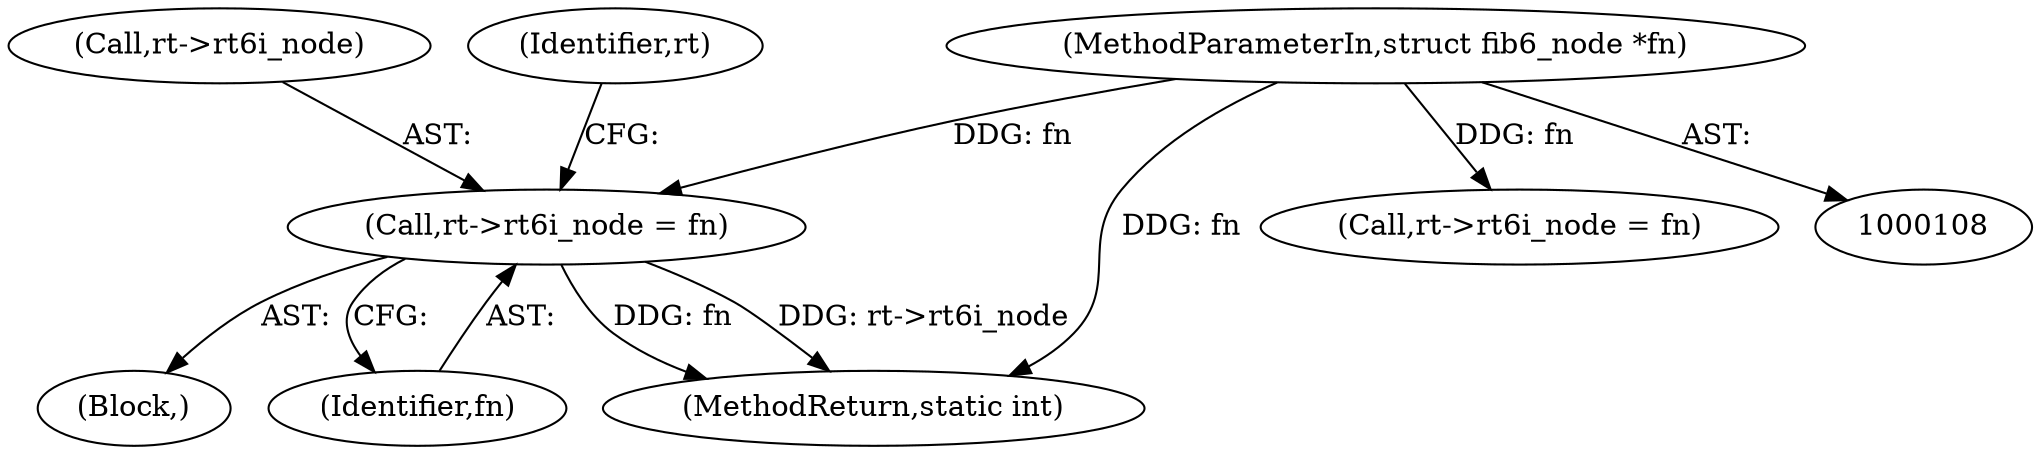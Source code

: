 digraph "0_linux_307f2fb95e9b96b3577916e73d92e104f8f26494@pointer" {
"1000477" [label="(Call,rt->rt6i_node = fn)"];
"1000109" [label="(MethodParameterIn,struct fib6_node *fn)"];
"1000460" [label="(Block,)"];
"1000109" [label="(MethodParameterIn,struct fib6_node *fn)"];
"1000481" [label="(Identifier,fn)"];
"1000477" [label="(Call,rt->rt6i_node = fn)"];
"1000478" [label="(Call,rt->rt6i_node)"];
"1000485" [label="(Identifier,rt)"];
"1000412" [label="(Call,rt->rt6i_node = fn)"];
"1000529" [label="(MethodReturn,static int)"];
"1000477" -> "1000460"  [label="AST: "];
"1000477" -> "1000481"  [label="CFG: "];
"1000478" -> "1000477"  [label="AST: "];
"1000481" -> "1000477"  [label="AST: "];
"1000485" -> "1000477"  [label="CFG: "];
"1000477" -> "1000529"  [label="DDG: fn"];
"1000477" -> "1000529"  [label="DDG: rt->rt6i_node"];
"1000109" -> "1000477"  [label="DDG: fn"];
"1000109" -> "1000108"  [label="AST: "];
"1000109" -> "1000529"  [label="DDG: fn"];
"1000109" -> "1000412"  [label="DDG: fn"];
}
